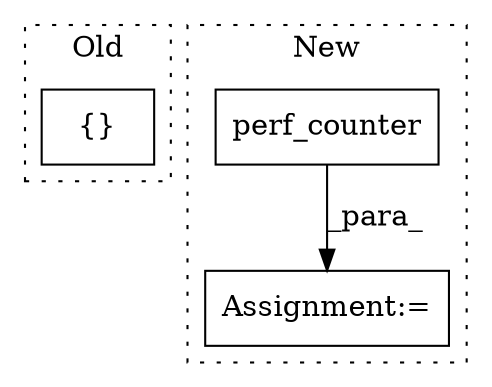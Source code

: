 digraph G {
subgraph cluster0 {
1 [label="{}" a="4" s="6464,6618" l="1,1" shape="box"];
label = "Old";
style="dotted";
}
subgraph cluster1 {
2 [label="perf_counter" a="32" s="6550" l="14" shape="box"];
3 [label="Assignment:=" a="7" s="6544" l="1" shape="box"];
label = "New";
style="dotted";
}
2 -> 3 [label="_para_"];
}